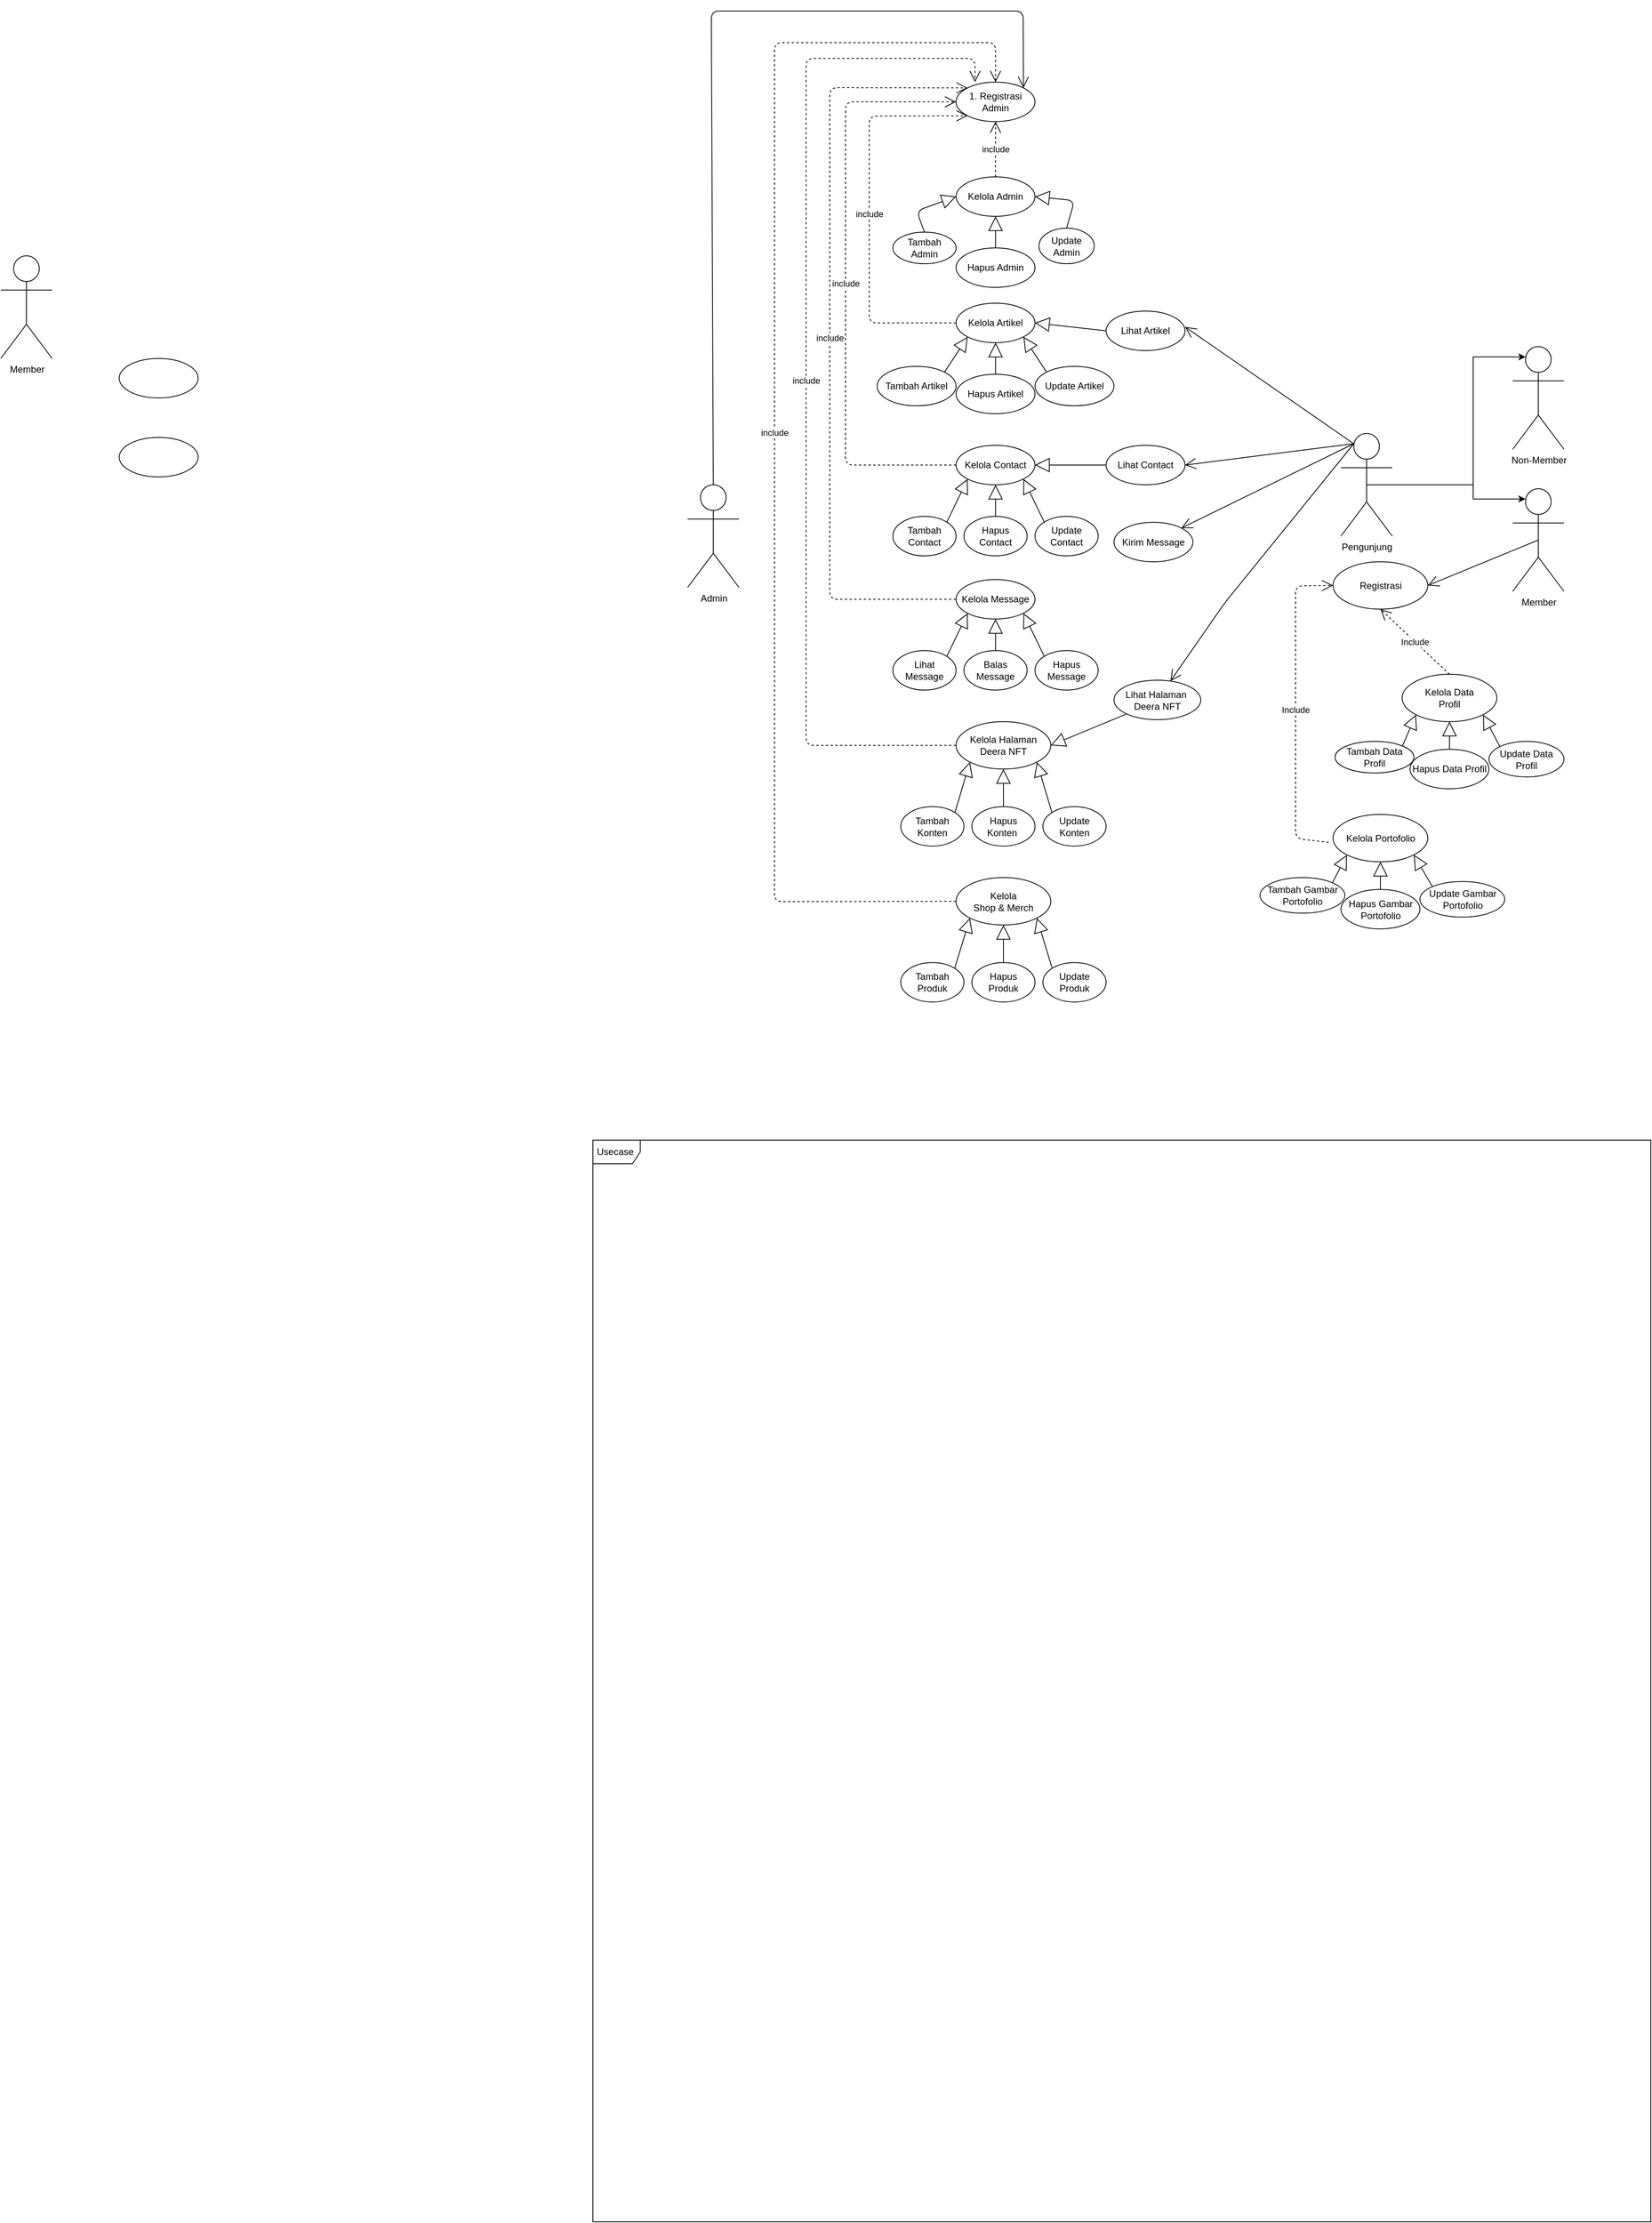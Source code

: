 <mxfile version="13.0.1" type="device"><diagram id="mmeZskXBMR5AARRTmrzB" name="Page-1"><mxGraphModel dx="1460" dy="2100" grid="1" gridSize="10" guides="1" tooltips="1" connect="1" arrows="1" fold="1" page="1" pageScale="1" pageWidth="980" pageHeight="1390" math="0" shadow="0"><root><mxCell id="0"/><mxCell id="1" parent="0"/><mxCell id="H6Wz2lPP1KUG_kqZfgtC-1" value="Member" style="shape=umlActor;verticalLabelPosition=bottom;labelBackgroundColor=#ffffff;verticalAlign=top;html=1;outlineConnect=0;" vertex="1" parent="1"><mxGeometry x="120" y="270" width="65" height="130" as="geometry"/></mxCell><mxCell id="H6Wz2lPP1KUG_kqZfgtC-17" style="edgeStyle=orthogonalEdgeStyle;rounded=0;orthogonalLoop=1;jettySize=auto;html=1;exitX=0.5;exitY=0.5;exitDx=0;exitDy=0;exitPerimeter=0;entryX=0.25;entryY=0.1;entryDx=0;entryDy=0;entryPerimeter=0;" edge="1" parent="1" source="H6Wz2lPP1KUG_kqZfgtC-2" target="H6Wz2lPP1KUG_kqZfgtC-14"><mxGeometry relative="1" as="geometry"><mxPoint x="1965" y="305" as="targetPoint"/><Array as="points"><mxPoint x="1985" y="560"/><mxPoint x="1985" y="398"/></Array></mxGeometry></mxCell><mxCell id="H6Wz2lPP1KUG_kqZfgtC-2" value="Pengunjung" style="shape=umlActor;verticalLabelPosition=bottom;labelBackgroundColor=#ffffff;verticalAlign=top;html=1;outlineConnect=0;" vertex="1" parent="1"><mxGeometry x="1817.5" y="495" width="65" height="130" as="geometry"/></mxCell><mxCell id="H6Wz2lPP1KUG_kqZfgtC-3" value="Tambah Admin" style="ellipse;whiteSpace=wrap;html=1;" vertex="1" parent="1"><mxGeometry x="1250" y="240" width="80" height="40" as="geometry"/></mxCell><mxCell id="H6Wz2lPP1KUG_kqZfgtC-4" value="" style="ellipse;whiteSpace=wrap;html=1;" vertex="1" parent="1"><mxGeometry x="270" y="400" width="100" height="50" as="geometry"/></mxCell><mxCell id="H6Wz2lPP1KUG_kqZfgtC-5" value="" style="ellipse;whiteSpace=wrap;html=1;" vertex="1" parent="1"><mxGeometry x="270" y="500" width="100" height="50" as="geometry"/></mxCell><mxCell id="H6Wz2lPP1KUG_kqZfgtC-7" value="Kelola Artikel" style="ellipse;whiteSpace=wrap;html=1;" vertex="1" parent="1"><mxGeometry x="1330" y="330" width="100" height="50" as="geometry"/></mxCell><mxCell id="H6Wz2lPP1KUG_kqZfgtC-10" value="Admin" style="shape=umlActor;verticalLabelPosition=bottom;labelBackgroundColor=#ffffff;verticalAlign=top;html=1;outlineConnect=0;" vertex="1" parent="1"><mxGeometry x="990" y="560" width="65" height="130" as="geometry"/></mxCell><mxCell id="H6Wz2lPP1KUG_kqZfgtC-14" value="Non-Member" style="shape=umlActor;verticalLabelPosition=bottom;labelBackgroundColor=#ffffff;verticalAlign=top;html=1;outlineConnect=0;" vertex="1" parent="1"><mxGeometry x="2035" y="385" width="65" height="130" as="geometry"/></mxCell><mxCell id="H6Wz2lPP1KUG_kqZfgtC-15" value="Member" style="shape=umlActor;verticalLabelPosition=bottom;labelBackgroundColor=#ffffff;verticalAlign=top;html=1;outlineConnect=0;" vertex="1" parent="1"><mxGeometry x="2035" y="565" width="65" height="130" as="geometry"/></mxCell><mxCell id="H6Wz2lPP1KUG_kqZfgtC-32" value="1. Registrasi Admin" style="ellipse;whiteSpace=wrap;html=1;" vertex="1" parent="1"><mxGeometry x="1330" y="50" width="100" height="50" as="geometry"/></mxCell><mxCell id="H6Wz2lPP1KUG_kqZfgtC-37" value="include" style="endArrow=open;endSize=12;dashed=1;html=1;exitX=0;exitY=0.5;exitDx=0;exitDy=0;entryX=0;entryY=1;entryDx=0;entryDy=0;" edge="1" parent="1" source="H6Wz2lPP1KUG_kqZfgtC-7" target="H6Wz2lPP1KUG_kqZfgtC-32"><mxGeometry width="160" relative="1" as="geometry"><mxPoint x="1020" y="260" as="sourcePoint"/><mxPoint x="1170" y="164.17" as="targetPoint"/><Array as="points"><mxPoint x="1220" y="355"/><mxPoint x="1220" y="220"/><mxPoint x="1220" y="93"/></Array></mxGeometry></mxCell><mxCell id="H6Wz2lPP1KUG_kqZfgtC-38" value="include" style="endArrow=open;endSize=12;dashed=1;html=1;entryX=0.5;entryY=1;entryDx=0;entryDy=0;exitX=0.5;exitY=0;exitDx=0;exitDy=0;" edge="1" parent="1" source="H6Wz2lPP1KUG_kqZfgtC-39" target="H6Wz2lPP1KUG_kqZfgtC-32"><mxGeometry width="160" relative="1" as="geometry"><mxPoint x="1220" y="280" as="sourcePoint"/><mxPoint x="1280" y="150" as="targetPoint"/><Array as="points"/></mxGeometry></mxCell><mxCell id="H6Wz2lPP1KUG_kqZfgtC-39" value="Kelola Admin" style="ellipse;whiteSpace=wrap;html=1;" vertex="1" parent="1"><mxGeometry x="1330" y="170" width="100" height="50" as="geometry"/></mxCell><mxCell id="H6Wz2lPP1KUG_kqZfgtC-40" value="Kelola Contact" style="ellipse;whiteSpace=wrap;html=1;" vertex="1" parent="1"><mxGeometry x="1330" y="510" width="100" height="50" as="geometry"/></mxCell><mxCell id="H6Wz2lPP1KUG_kqZfgtC-42" value="Kirim Message" style="ellipse;whiteSpace=wrap;html=1;" vertex="1" parent="1"><mxGeometry x="1530" y="607.5" width="100" height="50" as="geometry"/></mxCell><mxCell id="H6Wz2lPP1KUG_kqZfgtC-44" value="Kelola Halaman Deera NFT" style="ellipse;whiteSpace=wrap;html=1;" vertex="1" parent="1"><mxGeometry x="1330" y="860" width="120" height="60" as="geometry"/></mxCell><mxCell id="H6Wz2lPP1KUG_kqZfgtC-45" value="Kelola Data &lt;br&gt;Profil" style="ellipse;whiteSpace=wrap;html=1;" vertex="1" parent="1"><mxGeometry x="1895" y="800" width="120" height="60" as="geometry"/></mxCell><mxCell id="H6Wz2lPP1KUG_kqZfgtC-46" value="include" style="endArrow=open;endSize=12;dashed=1;html=1;entryX=0;entryY=0.5;entryDx=0;entryDy=0;exitX=0;exitY=0.5;exitDx=0;exitDy=0;" edge="1" parent="1" source="H6Wz2lPP1KUG_kqZfgtC-40" target="H6Wz2lPP1KUG_kqZfgtC-32"><mxGeometry width="160" relative="1" as="geometry"><mxPoint x="1130" y="265" as="sourcePoint"/><mxPoint x="1210" y="110" as="targetPoint"/><Array as="points"><mxPoint x="1190" y="535"/><mxPoint x="1190" y="270"/><mxPoint x="1190" y="75"/></Array></mxGeometry></mxCell><mxCell id="H6Wz2lPP1KUG_kqZfgtC-51" value="Hapus Admin" style="ellipse;whiteSpace=wrap;html=1;" vertex="1" parent="1"><mxGeometry x="1330" y="260" width="100" height="50" as="geometry"/></mxCell><mxCell id="H6Wz2lPP1KUG_kqZfgtC-52" value="Update Admin" style="ellipse;whiteSpace=wrap;html=1;" vertex="1" parent="1"><mxGeometry x="1435" y="235" width="70" height="45" as="geometry"/></mxCell><mxCell id="H6Wz2lPP1KUG_kqZfgtC-54" value="" style="endArrow=block;endSize=16;endFill=0;html=1;entryX=0;entryY=0.5;entryDx=0;entryDy=0;exitX=0.5;exitY=0;exitDx=0;exitDy=0;" edge="1" parent="1" source="H6Wz2lPP1KUG_kqZfgtC-3" target="H6Wz2lPP1KUG_kqZfgtC-39"><mxGeometry width="160" relative="1" as="geometry"><mxPoint x="1200" y="490" as="sourcePoint"/><mxPoint x="1360" y="490" as="targetPoint"/><Array as="points"><mxPoint x="1280" y="213"/></Array></mxGeometry></mxCell><mxCell id="H6Wz2lPP1KUG_kqZfgtC-55" value="" style="endArrow=block;endSize=16;endFill=0;html=1;entryX=0.5;entryY=1;entryDx=0;entryDy=0;exitX=0.5;exitY=0;exitDx=0;exitDy=0;" edge="1" parent="1" source="H6Wz2lPP1KUG_kqZfgtC-51" target="H6Wz2lPP1KUG_kqZfgtC-39"><mxGeometry width="160" relative="1" as="geometry"><mxPoint x="1270" y="270" as="sourcePoint"/><mxPoint x="1390" y="230" as="targetPoint"/></mxGeometry></mxCell><mxCell id="H6Wz2lPP1KUG_kqZfgtC-56" value="" style="endArrow=block;endSize=16;endFill=0;html=1;entryX=1;entryY=0.5;entryDx=0;entryDy=0;exitX=0.5;exitY=0;exitDx=0;exitDy=0;" edge="1" parent="1" source="H6Wz2lPP1KUG_kqZfgtC-52" target="H6Wz2lPP1KUG_kqZfgtC-39"><mxGeometry width="160" relative="1" as="geometry"><mxPoint x="1390" y="270" as="sourcePoint"/><mxPoint x="1400" y="240" as="targetPoint"/><Array as="points"><mxPoint x="1480" y="200"/></Array></mxGeometry></mxCell><mxCell id="H6Wz2lPP1KUG_kqZfgtC-57" value="Update Artikel" style="ellipse;whiteSpace=wrap;html=1;" vertex="1" parent="1"><mxGeometry x="1430" y="410" width="100" height="50" as="geometry"/></mxCell><mxCell id="H6Wz2lPP1KUG_kqZfgtC-58" value="Hapus Artikel" style="ellipse;whiteSpace=wrap;html=1;" vertex="1" parent="1"><mxGeometry x="1330" y="420" width="100" height="50" as="geometry"/></mxCell><mxCell id="H6Wz2lPP1KUG_kqZfgtC-60" value="Tambah Artikel" style="ellipse;whiteSpace=wrap;html=1;" vertex="1" parent="1"><mxGeometry x="1230" y="410" width="100" height="50" as="geometry"/></mxCell><mxCell id="H6Wz2lPP1KUG_kqZfgtC-61" value="" style="endArrow=block;endSize=16;endFill=0;html=1;entryX=0;entryY=1;entryDx=0;entryDy=0;exitX=1;exitY=0;exitDx=0;exitDy=0;" edge="1" parent="1" source="H6Wz2lPP1KUG_kqZfgtC-60" target="H6Wz2lPP1KUG_kqZfgtC-7"><mxGeometry width="160" relative="1" as="geometry"><mxPoint x="1270" y="170" as="sourcePoint"/><mxPoint x="1354.645" y="122.678" as="targetPoint"/></mxGeometry></mxCell><mxCell id="H6Wz2lPP1KUG_kqZfgtC-64" value="" style="endArrow=block;endSize=16;endFill=0;html=1;entryX=0.5;entryY=1;entryDx=0;entryDy=0;exitX=0.5;exitY=0;exitDx=0;exitDy=0;" edge="1" parent="1" source="H6Wz2lPP1KUG_kqZfgtC-58" target="H6Wz2lPP1KUG_kqZfgtC-7"><mxGeometry width="160" relative="1" as="geometry"><mxPoint x="1305.355" y="427.322" as="sourcePoint"/><mxPoint x="1354.645" y="382.678" as="targetPoint"/></mxGeometry></mxCell><mxCell id="H6Wz2lPP1KUG_kqZfgtC-65" value="" style="endArrow=block;endSize=16;endFill=0;html=1;entryX=1;entryY=1;entryDx=0;entryDy=0;exitX=0;exitY=0;exitDx=0;exitDy=0;" edge="1" parent="1" source="H6Wz2lPP1KUG_kqZfgtC-57" target="H6Wz2lPP1KUG_kqZfgtC-7"><mxGeometry width="160" relative="1" as="geometry"><mxPoint x="1315.355" y="437.322" as="sourcePoint"/><mxPoint x="1364.645" y="392.678" as="targetPoint"/></mxGeometry></mxCell><mxCell id="H6Wz2lPP1KUG_kqZfgtC-66" value="Tambah Contact" style="ellipse;whiteSpace=wrap;html=1;" vertex="1" parent="1"><mxGeometry x="1250" y="600" width="80" height="50" as="geometry"/></mxCell><mxCell id="H6Wz2lPP1KUG_kqZfgtC-68" value="Hapus Contact" style="ellipse;whiteSpace=wrap;html=1;" vertex="1" parent="1"><mxGeometry x="1340" y="600" width="80" height="50" as="geometry"/></mxCell><mxCell id="H6Wz2lPP1KUG_kqZfgtC-71" value="Update Contact" style="ellipse;whiteSpace=wrap;html=1;" vertex="1" parent="1"><mxGeometry x="1430" y="600" width="80" height="50" as="geometry"/></mxCell><mxCell id="H6Wz2lPP1KUG_kqZfgtC-72" value="" style="endArrow=block;endSize=16;endFill=0;html=1;entryX=1;entryY=1;entryDx=0;entryDy=0;exitX=0;exitY=0;exitDx=0;exitDy=0;" edge="1" parent="1" source="H6Wz2lPP1KUG_kqZfgtC-71" target="H6Wz2lPP1KUG_kqZfgtC-40"><mxGeometry width="160" relative="1" as="geometry"><mxPoint x="1454.645" y="427.322" as="sourcePoint"/><mxPoint x="1425.355" y="382.678" as="targetPoint"/><Array as="points"/></mxGeometry></mxCell><mxCell id="H6Wz2lPP1KUG_kqZfgtC-73" value="" style="endArrow=block;endSize=16;endFill=0;html=1;entryX=0.5;entryY=1;entryDx=0;entryDy=0;exitX=0.5;exitY=0;exitDx=0;exitDy=0;" edge="1" parent="1" source="H6Wz2lPP1KUG_kqZfgtC-68" target="H6Wz2lPP1KUG_kqZfgtC-40"><mxGeometry width="160" relative="1" as="geometry"><mxPoint x="1464.645" y="437.322" as="sourcePoint"/><mxPoint x="1435.355" y="392.678" as="targetPoint"/></mxGeometry></mxCell><mxCell id="H6Wz2lPP1KUG_kqZfgtC-74" value="" style="endArrow=block;endSize=16;endFill=0;html=1;entryX=0;entryY=1;entryDx=0;entryDy=0;exitX=1;exitY=0;exitDx=0;exitDy=0;" edge="1" parent="1" source="H6Wz2lPP1KUG_kqZfgtC-66" target="H6Wz2lPP1KUG_kqZfgtC-40"><mxGeometry width="160" relative="1" as="geometry"><mxPoint x="1390" y="600" as="sourcePoint"/><mxPoint x="1390" y="570" as="targetPoint"/><Array as="points"/></mxGeometry></mxCell><mxCell id="H6Wz2lPP1KUG_kqZfgtC-75" value="Kelola Message" style="ellipse;whiteSpace=wrap;html=1;" vertex="1" parent="1"><mxGeometry x="1330" y="680" width="100" height="50" as="geometry"/></mxCell><mxCell id="H6Wz2lPP1KUG_kqZfgtC-76" value="Lihat Message" style="ellipse;whiteSpace=wrap;html=1;" vertex="1" parent="1"><mxGeometry x="1250" y="770" width="80" height="50" as="geometry"/></mxCell><mxCell id="H6Wz2lPP1KUG_kqZfgtC-77" value="Balas &lt;br&gt;Message" style="ellipse;whiteSpace=wrap;html=1;" vertex="1" parent="1"><mxGeometry x="1340" y="770" width="80" height="50" as="geometry"/></mxCell><mxCell id="H6Wz2lPP1KUG_kqZfgtC-78" value="Hapus Message" style="ellipse;whiteSpace=wrap;html=1;" vertex="1" parent="1"><mxGeometry x="1430" y="770" width="80" height="50" as="geometry"/></mxCell><mxCell id="H6Wz2lPP1KUG_kqZfgtC-79" value="" style="endArrow=block;endSize=16;endFill=0;html=1;entryX=1;entryY=1;entryDx=0;entryDy=0;exitX=0;exitY=0;exitDx=0;exitDy=0;" edge="1" parent="1" source="H6Wz2lPP1KUG_kqZfgtC-78" target="H6Wz2lPP1KUG_kqZfgtC-75"><mxGeometry width="160" relative="1" as="geometry"><mxPoint x="1454.645" y="597.322" as="sourcePoint"/><mxPoint x="1425.355" y="552.678" as="targetPoint"/><Array as="points"/></mxGeometry></mxCell><mxCell id="H6Wz2lPP1KUG_kqZfgtC-80" value="" style="endArrow=block;endSize=16;endFill=0;html=1;entryX=0.5;entryY=1;entryDx=0;entryDy=0;exitX=0.5;exitY=0;exitDx=0;exitDy=0;" edge="1" parent="1" source="H6Wz2lPP1KUG_kqZfgtC-77" target="H6Wz2lPP1KUG_kqZfgtC-75"><mxGeometry width="160" relative="1" as="geometry"><mxPoint x="1464.645" y="607.322" as="sourcePoint"/><mxPoint x="1435.355" y="562.678" as="targetPoint"/></mxGeometry></mxCell><mxCell id="H6Wz2lPP1KUG_kqZfgtC-81" value="" style="endArrow=block;endSize=16;endFill=0;html=1;entryX=0;entryY=1;entryDx=0;entryDy=0;exitX=1;exitY=0;exitDx=0;exitDy=0;" edge="1" parent="1" source="H6Wz2lPP1KUG_kqZfgtC-76" target="H6Wz2lPP1KUG_kqZfgtC-75"><mxGeometry width="160" relative="1" as="geometry"><mxPoint x="1390" y="770" as="sourcePoint"/><mxPoint x="1390" y="740" as="targetPoint"/><Array as="points"/></mxGeometry></mxCell><mxCell id="H6Wz2lPP1KUG_kqZfgtC-82" value="include" style="endArrow=open;endSize=12;dashed=1;html=1;entryX=0;entryY=0;entryDx=0;entryDy=0;exitX=0;exitY=0.5;exitDx=0;exitDy=0;" edge="1" parent="1" source="H6Wz2lPP1KUG_kqZfgtC-75" target="H6Wz2lPP1KUG_kqZfgtC-32"><mxGeometry width="160" relative="1" as="geometry"><mxPoint x="1280" y="510" as="sourcePoint"/><mxPoint x="1293.931" y="32.687" as="targetPoint"/><Array as="points"><mxPoint x="1250" y="705"/><mxPoint x="1170" y="705"/><mxPoint x="1170" y="57"/></Array></mxGeometry></mxCell><mxCell id="H6Wz2lPP1KUG_kqZfgtC-89" value="" style="endArrow=open;endFill=1;endSize=12;html=1;exitX=0.5;exitY=0;exitDx=0;exitDy=0;exitPerimeter=0;entryX=1;entryY=0;entryDx=0;entryDy=0;" edge="1" parent="1" source="H6Wz2lPP1KUG_kqZfgtC-10" target="H6Wz2lPP1KUG_kqZfgtC-32"><mxGeometry width="160" relative="1" as="geometry"><mxPoint x="1000" y="180" as="sourcePoint"/><mxPoint x="1400" y="10" as="targetPoint"/><Array as="points"><mxPoint x="1020" y="-40"/><mxPoint x="1080" y="-40"/><mxPoint x="1380" y="-40"/><mxPoint x="1415" y="-40"/></Array></mxGeometry></mxCell><mxCell id="H6Wz2lPP1KUG_kqZfgtC-91" value="Lihat Artikel" style="ellipse;whiteSpace=wrap;html=1;" vertex="1" parent="1"><mxGeometry x="1520" y="340" width="100" height="50" as="geometry"/></mxCell><mxCell id="H6Wz2lPP1KUG_kqZfgtC-92" value="" style="endArrow=block;endSize=16;endFill=0;html=1;entryX=1;entryY=0.5;entryDx=0;entryDy=0;exitX=0;exitY=0.5;exitDx=0;exitDy=0;" edge="1" parent="1" source="H6Wz2lPP1KUG_kqZfgtC-91" target="H6Wz2lPP1KUG_kqZfgtC-7"><mxGeometry width="160" relative="1" as="geometry"><mxPoint x="1454.645" y="427.322" as="sourcePoint"/><mxPoint x="1425.355" y="382.678" as="targetPoint"/></mxGeometry></mxCell><mxCell id="H6Wz2lPP1KUG_kqZfgtC-93" value="Lihat Contact" style="ellipse;whiteSpace=wrap;html=1;" vertex="1" parent="1"><mxGeometry x="1520" y="510" width="100" height="50" as="geometry"/></mxCell><mxCell id="H6Wz2lPP1KUG_kqZfgtC-94" value="" style="endArrow=block;endSize=16;endFill=0;html=1;entryX=1;entryY=0.5;entryDx=0;entryDy=0;exitX=0;exitY=0.5;exitDx=0;exitDy=0;" edge="1" parent="1" source="H6Wz2lPP1KUG_kqZfgtC-93" target="H6Wz2lPP1KUG_kqZfgtC-40"><mxGeometry width="160" relative="1" as="geometry"><mxPoint x="1451.716" y="617.322" as="sourcePoint"/><mxPoint x="1425.355" y="562.678" as="targetPoint"/><Array as="points"/></mxGeometry></mxCell><mxCell id="H6Wz2lPP1KUG_kqZfgtC-95" value="Lihat Halaman&amp;nbsp;&lt;br&gt;Deera NFT" style="ellipse;whiteSpace=wrap;html=1;" vertex="1" parent="1"><mxGeometry x="1530" y="807.5" width="110" height="50" as="geometry"/></mxCell><mxCell id="H6Wz2lPP1KUG_kqZfgtC-97" value="Tambah Konten" style="ellipse;whiteSpace=wrap;html=1;" vertex="1" parent="1"><mxGeometry x="1260" y="967.58" width="80" height="50" as="geometry"/></mxCell><mxCell id="H6Wz2lPP1KUG_kqZfgtC-98" value="Hapus Konten&amp;nbsp;" style="ellipse;whiteSpace=wrap;html=1;" vertex="1" parent="1"><mxGeometry x="1350" y="967.58" width="80" height="50" as="geometry"/></mxCell><mxCell id="H6Wz2lPP1KUG_kqZfgtC-99" value="Update Konten" style="ellipse;whiteSpace=wrap;html=1;" vertex="1" parent="1"><mxGeometry x="1440" y="967.58" width="80" height="50" as="geometry"/></mxCell><mxCell id="H6Wz2lPP1KUG_kqZfgtC-100" value="" style="endArrow=block;endSize=16;endFill=0;html=1;entryX=1;entryY=1;entryDx=0;entryDy=0;exitX=0;exitY=0;exitDx=0;exitDy=0;" edge="1" parent="1" source="H6Wz2lPP1KUG_kqZfgtC-99" target="H6Wz2lPP1KUG_kqZfgtC-44"><mxGeometry width="160" relative="1" as="geometry"><mxPoint x="1464.645" y="794.902" as="sourcePoint"/><mxPoint x="1425.864" y="920.0" as="targetPoint"/><Array as="points"/></mxGeometry></mxCell><mxCell id="H6Wz2lPP1KUG_kqZfgtC-101" value="" style="endArrow=block;endSize=16;endFill=0;html=1;entryX=0.5;entryY=1;entryDx=0;entryDy=0;exitX=0.5;exitY=0;exitDx=0;exitDy=0;" edge="1" parent="1" source="H6Wz2lPP1KUG_kqZfgtC-98" target="H6Wz2lPP1KUG_kqZfgtC-44"><mxGeometry width="160" relative="1" as="geometry"><mxPoint x="1474.645" y="804.902" as="sourcePoint"/><mxPoint x="1390" y="927.58" as="targetPoint"/></mxGeometry></mxCell><mxCell id="H6Wz2lPP1KUG_kqZfgtC-102" value="" style="endArrow=block;endSize=16;endFill=0;html=1;entryX=0;entryY=1;entryDx=0;entryDy=0;exitX=1;exitY=0;exitDx=0;exitDy=0;" edge="1" parent="1" source="H6Wz2lPP1KUG_kqZfgtC-97" target="H6Wz2lPP1KUG_kqZfgtC-44"><mxGeometry width="160" relative="1" as="geometry"><mxPoint x="1400" y="967.58" as="sourcePoint"/><mxPoint x="1354.136" y="920.0" as="targetPoint"/><Array as="points"/></mxGeometry></mxCell><mxCell id="H6Wz2lPP1KUG_kqZfgtC-103" value="" style="endArrow=block;endSize=16;endFill=0;html=1;entryX=1;entryY=0.5;entryDx=0;entryDy=0;exitX=0;exitY=1;exitDx=0;exitDy=0;" edge="1" parent="1" source="H6Wz2lPP1KUG_kqZfgtC-95" target="H6Wz2lPP1KUG_kqZfgtC-44"><mxGeometry width="160" relative="1" as="geometry"><mxPoint x="1530" y="545" as="sourcePoint"/><mxPoint x="1440" y="545" as="targetPoint"/><Array as="points"/></mxGeometry></mxCell><mxCell id="H6Wz2lPP1KUG_kqZfgtC-106" value="include" style="endArrow=open;endSize=12;dashed=1;html=1;exitX=0;exitY=0.5;exitDx=0;exitDy=0;" edge="1" parent="1" source="H6Wz2lPP1KUG_kqZfgtC-44"><mxGeometry width="160" relative="1" as="geometry"><mxPoint x="1340.0" y="715.0" as="sourcePoint"/><mxPoint x="1354" y="50" as="targetPoint"/><Array as="points"><mxPoint x="1230" y="890"/><mxPoint x="1140" y="890"/><mxPoint x="1140" y="20"/><mxPoint x="1240" y="20"/><mxPoint x="1354" y="20"/></Array></mxGeometry></mxCell><mxCell id="H6Wz2lPP1KUG_kqZfgtC-107" value="" style="endArrow=open;endFill=1;endSize=12;html=1;exitX=0.25;exitY=0.1;exitDx=0;exitDy=0;exitPerimeter=0;" edge="1" parent="1" source="H6Wz2lPP1KUG_kqZfgtC-2"><mxGeometry width="160" relative="1" as="geometry"><mxPoint x="1632.5" y="812.5" as="sourcePoint"/><mxPoint x="1620" y="360" as="targetPoint"/><Array as="points"/></mxGeometry></mxCell><mxCell id="H6Wz2lPP1KUG_kqZfgtC-108" value="Tambah Data Profil" style="ellipse;whiteSpace=wrap;html=1;" vertex="1" parent="1"><mxGeometry x="1810" y="885" width="100" height="40" as="geometry"/></mxCell><mxCell id="H6Wz2lPP1KUG_kqZfgtC-109" value="Hapus Data Profil" style="ellipse;whiteSpace=wrap;html=1;" vertex="1" parent="1"><mxGeometry x="1905" y="895" width="100" height="50" as="geometry"/></mxCell><mxCell id="H6Wz2lPP1KUG_kqZfgtC-110" value="Update Data Profil" style="ellipse;whiteSpace=wrap;html=1;" vertex="1" parent="1"><mxGeometry x="2005" y="885" width="95" height="45" as="geometry"/></mxCell><mxCell id="H6Wz2lPP1KUG_kqZfgtC-111" value="" style="endArrow=block;endSize=16;endFill=0;html=1;entryX=0;entryY=1;entryDx=0;entryDy=0;exitX=1;exitY=0;exitDx=0;exitDy=0;" edge="1" parent="1" source="H6Wz2lPP1KUG_kqZfgtC-108" target="H6Wz2lPP1KUG_kqZfgtC-45"><mxGeometry width="160" relative="1" as="geometry"><mxPoint x="1775" y="1145" as="sourcePoint"/><mxPoint x="1905" y="850" as="targetPoint"/><Array as="points"/></mxGeometry></mxCell><mxCell id="H6Wz2lPP1KUG_kqZfgtC-112" value="" style="endArrow=block;endSize=16;endFill=0;html=1;entryX=0.5;entryY=1;entryDx=0;entryDy=0;exitX=0.5;exitY=0;exitDx=0;exitDy=0;" edge="1" parent="1" source="H6Wz2lPP1KUG_kqZfgtC-109" target="H6Wz2lPP1KUG_kqZfgtC-45"><mxGeometry width="160" relative="1" as="geometry"><mxPoint x="1845" y="925" as="sourcePoint"/><mxPoint x="1955" y="875" as="targetPoint"/></mxGeometry></mxCell><mxCell id="H6Wz2lPP1KUG_kqZfgtC-113" value="" style="endArrow=block;endSize=16;endFill=0;html=1;entryX=1;entryY=1;entryDx=0;entryDy=0;exitX=0;exitY=0;exitDx=0;exitDy=0;" edge="1" parent="1" source="H6Wz2lPP1KUG_kqZfgtC-110" target="H6Wz2lPP1KUG_kqZfgtC-45"><mxGeometry width="160" relative="1" as="geometry"><mxPoint x="1965" y="925" as="sourcePoint"/><mxPoint x="2005" y="850" as="targetPoint"/><Array as="points"/></mxGeometry></mxCell><mxCell id="H6Wz2lPP1KUG_kqZfgtC-117" value="Kelola Portofolio" style="ellipse;whiteSpace=wrap;html=1;" vertex="1" parent="1"><mxGeometry x="1807.5" y="977.5" width="120" height="60" as="geometry"/></mxCell><mxCell id="H6Wz2lPP1KUG_kqZfgtC-118" value="Tambah Gambar Portofolio" style="ellipse;whiteSpace=wrap;html=1;" vertex="1" parent="1"><mxGeometry x="1715" y="1057.5" width="107.5" height="45" as="geometry"/></mxCell><mxCell id="H6Wz2lPP1KUG_kqZfgtC-119" value="Hapus Gambar Portofolio" style="ellipse;whiteSpace=wrap;html=1;" vertex="1" parent="1"><mxGeometry x="1817.5" y="1072.5" width="100" height="50" as="geometry"/></mxCell><mxCell id="H6Wz2lPP1KUG_kqZfgtC-120" value="Update Gambar Portofolio" style="ellipse;whiteSpace=wrap;html=1;" vertex="1" parent="1"><mxGeometry x="1917.5" y="1062.5" width="107.5" height="45" as="geometry"/></mxCell><mxCell id="H6Wz2lPP1KUG_kqZfgtC-121" value="" style="endArrow=block;endSize=16;endFill=0;html=1;entryX=0;entryY=1;entryDx=0;entryDy=0;exitX=1;exitY=0;exitDx=0;exitDy=0;" edge="1" parent="1" source="H6Wz2lPP1KUG_kqZfgtC-118" target="H6Wz2lPP1KUG_kqZfgtC-117"><mxGeometry width="160" relative="1" as="geometry"><mxPoint x="1687.5" y="1322.5" as="sourcePoint"/><mxPoint x="1817.5" y="1027.5" as="targetPoint"/><Array as="points"/></mxGeometry></mxCell><mxCell id="H6Wz2lPP1KUG_kqZfgtC-122" value="" style="endArrow=block;endSize=16;endFill=0;html=1;entryX=0.5;entryY=1;entryDx=0;entryDy=0;exitX=0.5;exitY=0;exitDx=0;exitDy=0;" edge="1" parent="1" source="H6Wz2lPP1KUG_kqZfgtC-119" target="H6Wz2lPP1KUG_kqZfgtC-117"><mxGeometry width="160" relative="1" as="geometry"><mxPoint x="1757.5" y="1102.5" as="sourcePoint"/><mxPoint x="1867.5" y="1052.5" as="targetPoint"/></mxGeometry></mxCell><mxCell id="H6Wz2lPP1KUG_kqZfgtC-123" value="" style="endArrow=block;endSize=16;endFill=0;html=1;entryX=1;entryY=1;entryDx=0;entryDy=0;exitX=0;exitY=0;exitDx=0;exitDy=0;" edge="1" parent="1" source="H6Wz2lPP1KUG_kqZfgtC-120" target="H6Wz2lPP1KUG_kqZfgtC-117"><mxGeometry width="160" relative="1" as="geometry"><mxPoint x="1877.5" y="1102.5" as="sourcePoint"/><mxPoint x="1917.5" y="1027.5" as="targetPoint"/><Array as="points"/></mxGeometry></mxCell><mxCell id="H6Wz2lPP1KUG_kqZfgtC-125" value="Registrasi" style="ellipse;whiteSpace=wrap;html=1;" vertex="1" parent="1"><mxGeometry x="1807.5" y="657.5" width="120" height="60" as="geometry"/></mxCell><mxCell id="H6Wz2lPP1KUG_kqZfgtC-127" value="Include" style="endArrow=open;endSize=12;dashed=1;html=1;exitX=0.5;exitY=0;exitDx=0;exitDy=0;entryX=0.5;entryY=1;entryDx=0;entryDy=0;" edge="1" parent="1" source="H6Wz2lPP1KUG_kqZfgtC-45" target="H6Wz2lPP1KUG_kqZfgtC-125"><mxGeometry width="160" relative="1" as="geometry"><mxPoint x="1785" y="647.5" as="sourcePoint"/><mxPoint x="1945" y="647.5" as="targetPoint"/><Array as="points"/></mxGeometry></mxCell><mxCell id="H6Wz2lPP1KUG_kqZfgtC-128" value="Include" style="endArrow=open;endSize=12;dashed=1;html=1;exitX=-0.046;exitY=0.589;exitDx=0;exitDy=0;entryX=0;entryY=0.5;entryDx=0;entryDy=0;exitPerimeter=0;" edge="1" parent="1" source="H6Wz2lPP1KUG_kqZfgtC-117" target="H6Wz2lPP1KUG_kqZfgtC-125"><mxGeometry width="160" relative="1" as="geometry"><mxPoint x="1877.5" y="807.5" as="sourcePoint"/><mxPoint x="1877.5" y="727.5" as="targetPoint"/><Array as="points"><mxPoint x="1760" y="1008"/><mxPoint x="1760" y="830"/><mxPoint x="1760" y="718"/><mxPoint x="1760" y="688"/></Array></mxGeometry></mxCell><mxCell id="H6Wz2lPP1KUG_kqZfgtC-129" value="" style="endArrow=open;endFill=1;endSize=12;html=1;entryX=1;entryY=0.5;entryDx=0;entryDy=0;exitX=0.5;exitY=0.5;exitDx=0;exitDy=0;exitPerimeter=0;" edge="1" parent="1" source="H6Wz2lPP1KUG_kqZfgtC-15" target="H6Wz2lPP1KUG_kqZfgtC-125"><mxGeometry width="160" relative="1" as="geometry"><mxPoint x="2015" y="725" as="sourcePoint"/><mxPoint x="1932.5" y="672.5" as="targetPoint"/><Array as="points"/></mxGeometry></mxCell><mxCell id="H6Wz2lPP1KUG_kqZfgtC-131" value="" style="endArrow=open;endFill=1;endSize=12;html=1;entryX=1;entryY=0.5;entryDx=0;entryDy=0;exitX=0.25;exitY=0.1;exitDx=0;exitDy=0;exitPerimeter=0;" edge="1" parent="1" source="H6Wz2lPP1KUG_kqZfgtC-2" target="H6Wz2lPP1KUG_kqZfgtC-93"><mxGeometry width="160" relative="1" as="geometry"><mxPoint x="1890" y="440" as="sourcePoint"/><mxPoint x="1630" y="370" as="targetPoint"/><Array as="points"/></mxGeometry></mxCell><mxCell id="H6Wz2lPP1KUG_kqZfgtC-132" value="" style="endArrow=open;endFill=1;endSize=12;html=1;entryX=1;entryY=0;entryDx=0;entryDy=0;exitX=0.25;exitY=0.1;exitDx=0;exitDy=0;exitPerimeter=0;" edge="1" parent="1" source="H6Wz2lPP1KUG_kqZfgtC-2" target="H6Wz2lPP1KUG_kqZfgtC-42"><mxGeometry width="160" relative="1" as="geometry"><mxPoint x="1927.5" y="550" as="sourcePoint"/><mxPoint x="1571.25" y="622" as="targetPoint"/><Array as="points"/></mxGeometry></mxCell><mxCell id="H6Wz2lPP1KUG_kqZfgtC-133" value="" style="endArrow=open;endFill=1;endSize=12;html=1;exitX=0.25;exitY=0.1;exitDx=0;exitDy=0;exitPerimeter=0;" edge="1" parent="1" source="H6Wz2lPP1KUG_kqZfgtC-2" target="H6Wz2lPP1KUG_kqZfgtC-95"><mxGeometry width="160" relative="1" as="geometry"><mxPoint x="1940" y="440" as="sourcePoint"/><mxPoint x="1605" y="720" as="targetPoint"/><Array as="points"><mxPoint x="1670" y="710"/></Array></mxGeometry></mxCell><mxCell id="H6Wz2lPP1KUG_kqZfgtC-135" value="Kelola &lt;br&gt;Shop &amp;amp; Merch" style="ellipse;whiteSpace=wrap;html=1;" vertex="1" parent="1"><mxGeometry x="1330" y="1057.5" width="120" height="60" as="geometry"/></mxCell><mxCell id="H6Wz2lPP1KUG_kqZfgtC-136" value="Tambah Produk" style="ellipse;whiteSpace=wrap;html=1;" vertex="1" parent="1"><mxGeometry x="1260" y="1165.08" width="80" height="50" as="geometry"/></mxCell><mxCell id="H6Wz2lPP1KUG_kqZfgtC-137" value="Hapus &lt;br&gt;Produk" style="ellipse;whiteSpace=wrap;html=1;" vertex="1" parent="1"><mxGeometry x="1350" y="1165.08" width="80" height="50" as="geometry"/></mxCell><mxCell id="H6Wz2lPP1KUG_kqZfgtC-138" value="Update Produk" style="ellipse;whiteSpace=wrap;html=1;" vertex="1" parent="1"><mxGeometry x="1440" y="1165.08" width="80" height="50" as="geometry"/></mxCell><mxCell id="H6Wz2lPP1KUG_kqZfgtC-139" value="" style="endArrow=block;endSize=16;endFill=0;html=1;entryX=1;entryY=1;entryDx=0;entryDy=0;exitX=0;exitY=0;exitDx=0;exitDy=0;" edge="1" parent="1" source="H6Wz2lPP1KUG_kqZfgtC-138" target="H6Wz2lPP1KUG_kqZfgtC-135"><mxGeometry width="160" relative="1" as="geometry"><mxPoint x="1464.645" y="992.402" as="sourcePoint"/><mxPoint x="1425.864" y="1117.5" as="targetPoint"/><Array as="points"/></mxGeometry></mxCell><mxCell id="H6Wz2lPP1KUG_kqZfgtC-140" value="" style="endArrow=block;endSize=16;endFill=0;html=1;entryX=0.5;entryY=1;entryDx=0;entryDy=0;exitX=0.5;exitY=0;exitDx=0;exitDy=0;" edge="1" parent="1" source="H6Wz2lPP1KUG_kqZfgtC-137" target="H6Wz2lPP1KUG_kqZfgtC-135"><mxGeometry width="160" relative="1" as="geometry"><mxPoint x="1474.645" y="1002.402" as="sourcePoint"/><mxPoint x="1390" y="1125.08" as="targetPoint"/></mxGeometry></mxCell><mxCell id="H6Wz2lPP1KUG_kqZfgtC-141" value="" style="endArrow=block;endSize=16;endFill=0;html=1;entryX=0;entryY=1;entryDx=0;entryDy=0;exitX=1;exitY=0;exitDx=0;exitDy=0;" edge="1" parent="1" source="H6Wz2lPP1KUG_kqZfgtC-136" target="H6Wz2lPP1KUG_kqZfgtC-135"><mxGeometry width="160" relative="1" as="geometry"><mxPoint x="1400" y="1165.08" as="sourcePoint"/><mxPoint x="1354.136" y="1117.5" as="targetPoint"/><Array as="points"/></mxGeometry></mxCell><mxCell id="H6Wz2lPP1KUG_kqZfgtC-142" value="include" style="endArrow=open;endSize=12;dashed=1;html=1;exitX=0;exitY=0.5;exitDx=0;exitDy=0;entryX=0.5;entryY=0;entryDx=0;entryDy=0;" edge="1" parent="1" source="H6Wz2lPP1KUG_kqZfgtC-135" target="H6Wz2lPP1KUG_kqZfgtC-32"><mxGeometry width="160" relative="1" as="geometry"><mxPoint x="1000.0" y="1037.5" as="sourcePoint"/><mxPoint x="1360" as="targetPoint"/><Array as="points"><mxPoint x="1100" y="1088"/><mxPoint x="1100"/><mxPoint x="1380"/></Array></mxGeometry></mxCell><mxCell id="H6Wz2lPP1KUG_kqZfgtC-145" style="edgeStyle=orthogonalEdgeStyle;rounded=0;orthogonalLoop=1;jettySize=auto;html=1;exitX=0.5;exitY=0.5;exitDx=0;exitDy=0;exitPerimeter=0;entryX=0.25;entryY=0.1;entryDx=0;entryDy=0;entryPerimeter=0;" edge="1" parent="1" source="H6Wz2lPP1KUG_kqZfgtC-2" target="H6Wz2lPP1KUG_kqZfgtC-15"><mxGeometry relative="1" as="geometry"><mxPoint x="1860" y="570" as="sourcePoint"/><mxPoint x="2105" y="595" as="targetPoint"/><Array as="points"><mxPoint x="1985" y="560"/><mxPoint x="1985" y="578"/></Array></mxGeometry></mxCell><mxCell id="H6Wz2lPP1KUG_kqZfgtC-148" value="Usecase&amp;nbsp;" style="shape=umlFrame;whiteSpace=wrap;html=1;" vertex="1" parent="1"><mxGeometry x="870" y="1390" width="1340" height="1370" as="geometry"/></mxCell></root></mxGraphModel></diagram></mxfile>